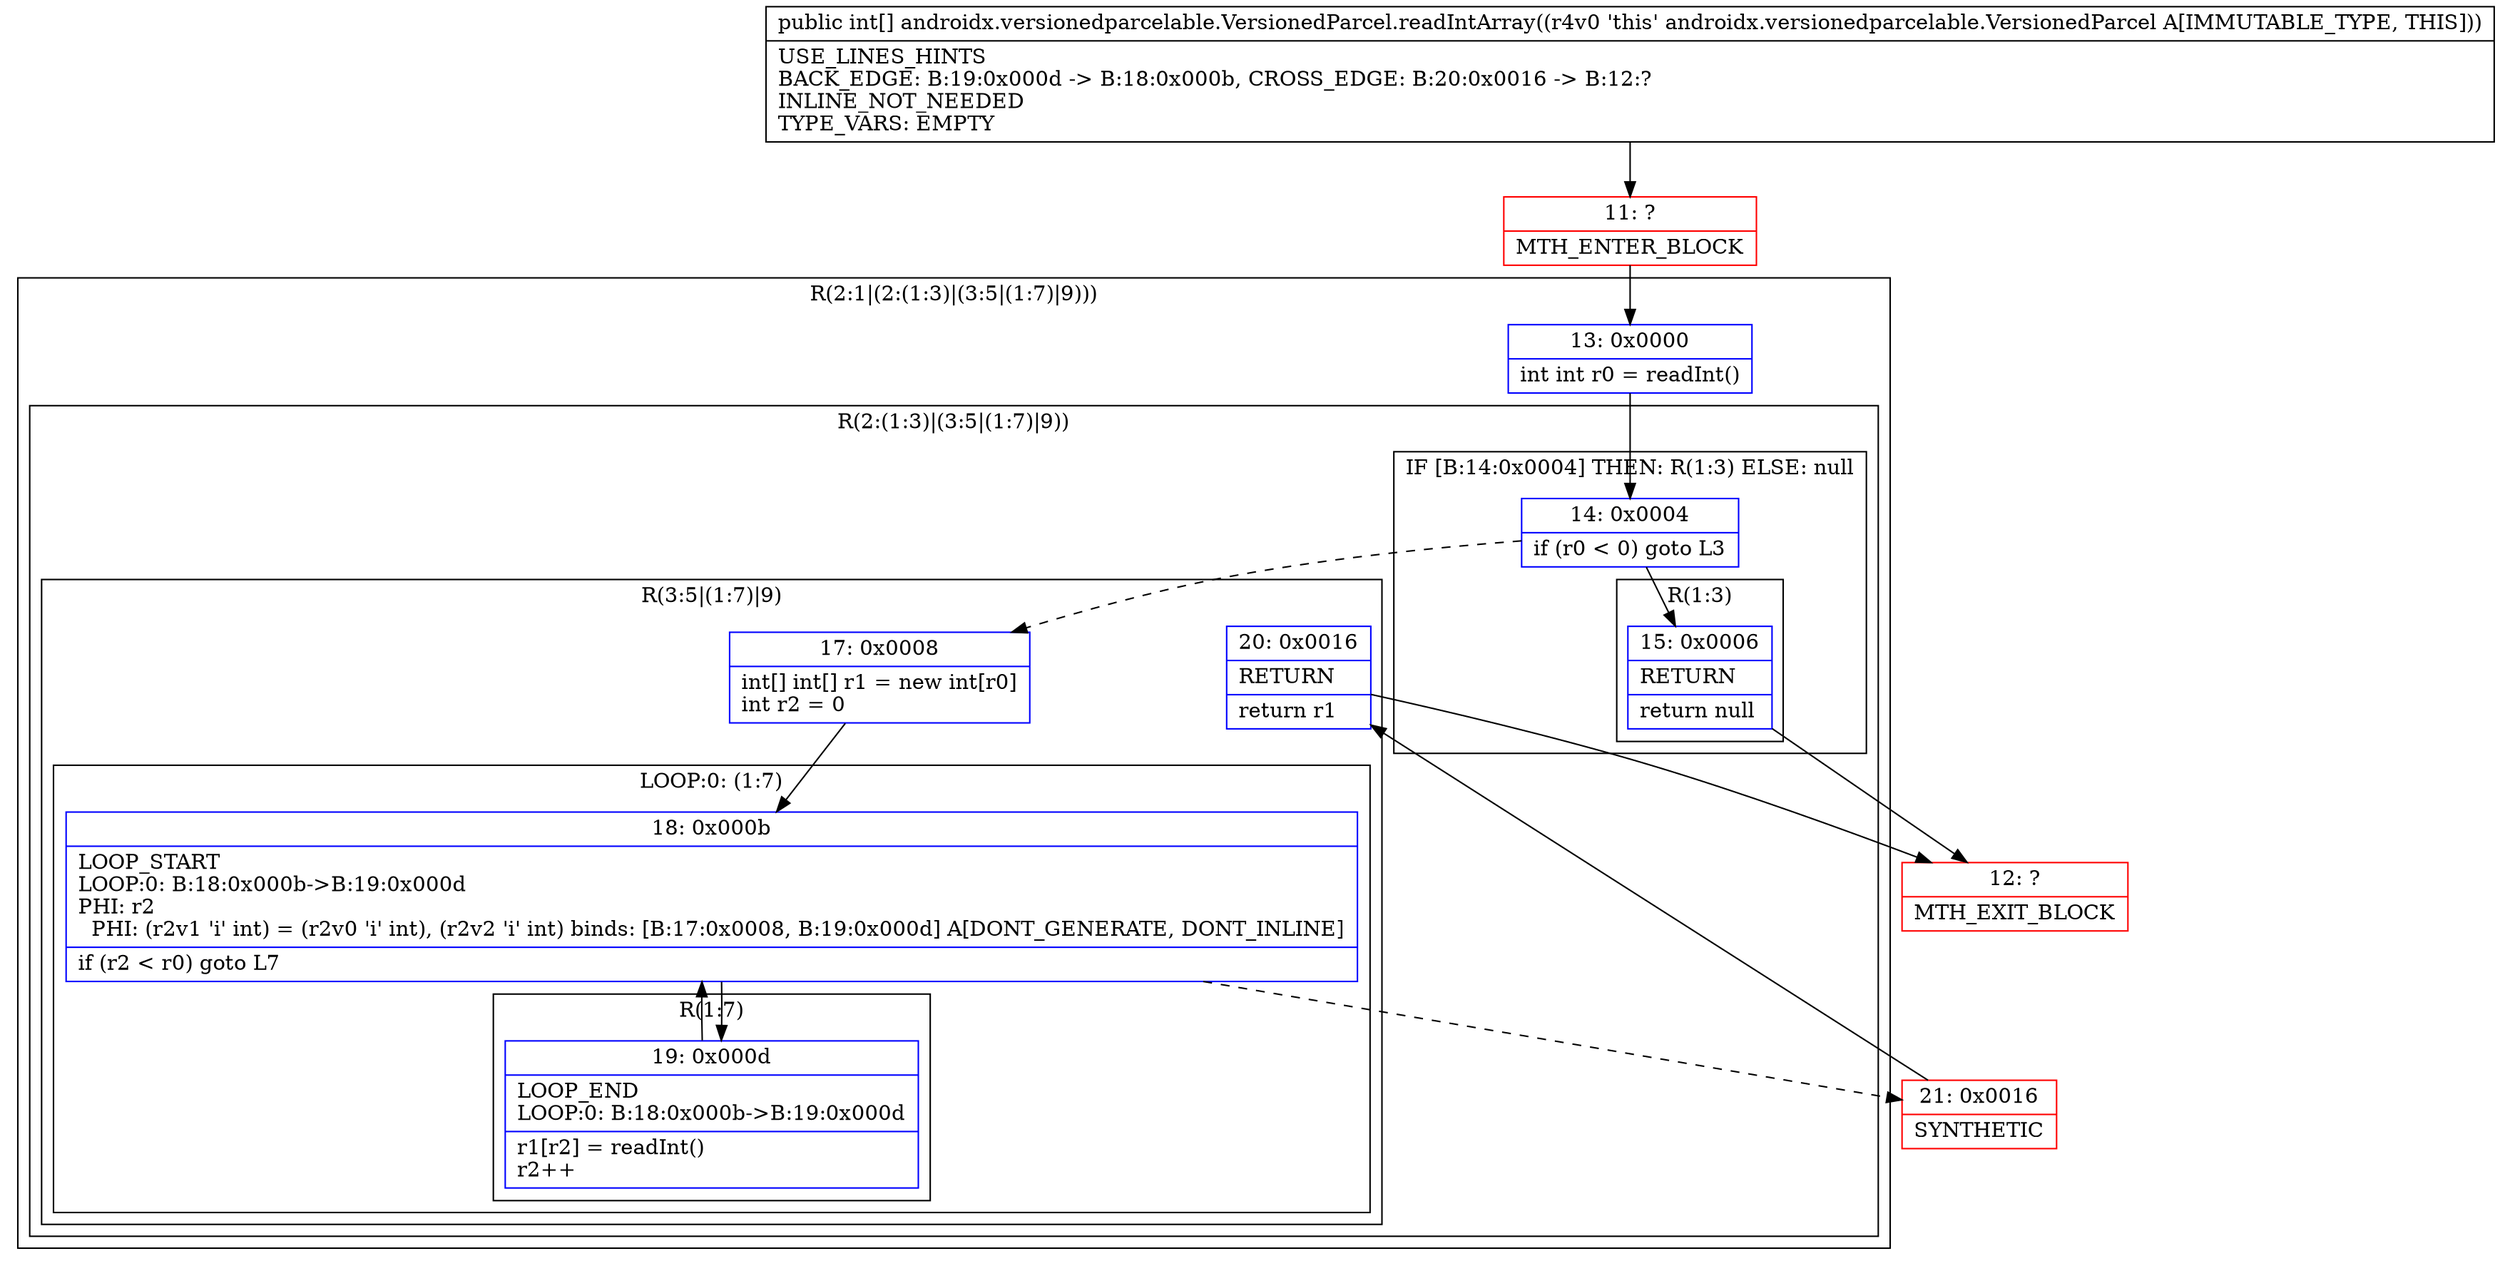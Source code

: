 digraph "CFG forandroidx.versionedparcelable.VersionedParcel.readIntArray()[I" {
subgraph cluster_Region_374776639 {
label = "R(2:1|(2:(1:3)|(3:5|(1:7)|9)))";
node [shape=record,color=blue];
Node_13 [shape=record,label="{13\:\ 0x0000|int int r0 = readInt()\l}"];
subgraph cluster_Region_729670670 {
label = "R(2:(1:3)|(3:5|(1:7)|9))";
node [shape=record,color=blue];
subgraph cluster_IfRegion_1665709893 {
label = "IF [B:14:0x0004] THEN: R(1:3) ELSE: null";
node [shape=record,color=blue];
Node_14 [shape=record,label="{14\:\ 0x0004|if (r0 \< 0) goto L3\l}"];
subgraph cluster_Region_1664763431 {
label = "R(1:3)";
node [shape=record,color=blue];
Node_15 [shape=record,label="{15\:\ 0x0006|RETURN\l|return null\l}"];
}
}
subgraph cluster_Region_2137076661 {
label = "R(3:5|(1:7)|9)";
node [shape=record,color=blue];
Node_17 [shape=record,label="{17\:\ 0x0008|int[] int[] r1 = new int[r0]\lint r2 = 0\l}"];
subgraph cluster_LoopRegion_17088894 {
label = "LOOP:0: (1:7)";
node [shape=record,color=blue];
Node_18 [shape=record,label="{18\:\ 0x000b|LOOP_START\lLOOP:0: B:18:0x000b\-\>B:19:0x000d\lPHI: r2 \l  PHI: (r2v1 'i' int) = (r2v0 'i' int), (r2v2 'i' int) binds: [B:17:0x0008, B:19:0x000d] A[DONT_GENERATE, DONT_INLINE]\l|if (r2 \< r0) goto L7\l}"];
subgraph cluster_Region_585680186 {
label = "R(1:7)";
node [shape=record,color=blue];
Node_19 [shape=record,label="{19\:\ 0x000d|LOOP_END\lLOOP:0: B:18:0x000b\-\>B:19:0x000d\l|r1[r2] = readInt()\lr2++\l}"];
}
}
Node_20 [shape=record,label="{20\:\ 0x0016|RETURN\l|return r1\l}"];
}
}
}
Node_11 [shape=record,color=red,label="{11\:\ ?|MTH_ENTER_BLOCK\l}"];
Node_12 [shape=record,color=red,label="{12\:\ ?|MTH_EXIT_BLOCK\l}"];
Node_21 [shape=record,color=red,label="{21\:\ 0x0016|SYNTHETIC\l}"];
MethodNode[shape=record,label="{public int[] androidx.versionedparcelable.VersionedParcel.readIntArray((r4v0 'this' androidx.versionedparcelable.VersionedParcel A[IMMUTABLE_TYPE, THIS]))  | USE_LINES_HINTS\lBACK_EDGE: B:19:0x000d \-\> B:18:0x000b, CROSS_EDGE: B:20:0x0016 \-\> B:12:?\lINLINE_NOT_NEEDED\lTYPE_VARS: EMPTY\l}"];
MethodNode -> Node_11;Node_13 -> Node_14;
Node_14 -> Node_15;
Node_14 -> Node_17[style=dashed];
Node_15 -> Node_12;
Node_17 -> Node_18;
Node_18 -> Node_19;
Node_18 -> Node_21[style=dashed];
Node_19 -> Node_18;
Node_20 -> Node_12;
Node_11 -> Node_13;
Node_21 -> Node_20;
}

